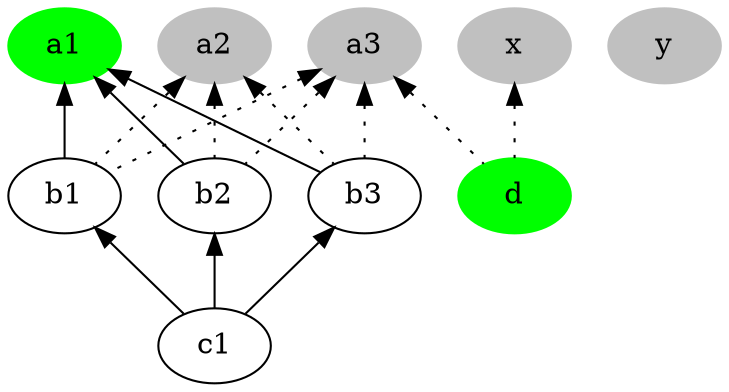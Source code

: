 digraph g {
  b1
  c1
  b2
  b3
  a1[style=filled color=green]
  d[style=filled color=green]
  y[style=filled color=grey]
  x[style=filled color=grey]
  a3[style=filled color=grey]
  a2[style=filled color=grey]

  b1 -> c1 [dir=back ]
  x -> d [dir=back style=dotted]
  b2 -> c1 [dir=back ]
  a1 -> b1 [dir=back ]
  a1 -> b2 [dir=back ]
  a1 -> b3 [dir=back ]
  b3 -> c1 [dir=back ]
  a3 -> b1 [dir=back style=dotted]
  a3 -> b2 [dir=back style=dotted]
  a3 -> b3 [dir=back style=dotted]
  a3 -> d [dir=back style=dotted]
  a2 -> b1 [dir=back style=dotted]
  a2 -> b2 [dir=back style=dotted]
  a2 -> b3 [dir=back style=dotted]
}
